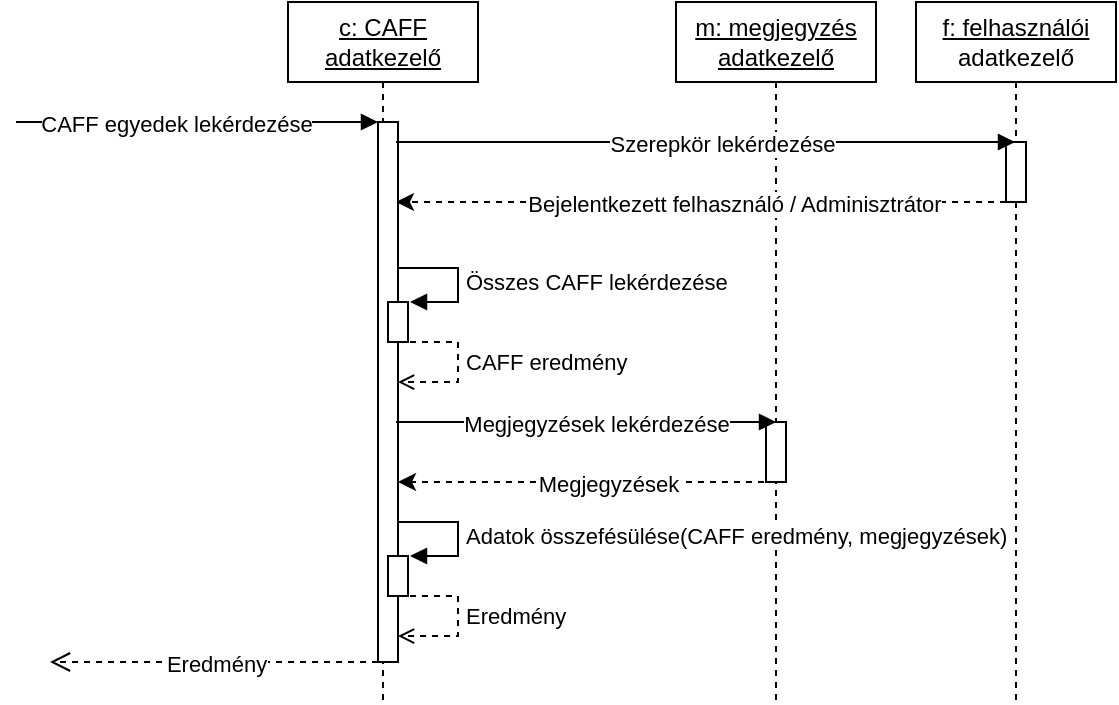 <mxfile version="15.5.5" type="github"><diagram name="Page-1" id="13e1069c-82ec-6db2-03f1-153e76fe0fe0"><mxGraphModel dx="813" dy="1304" grid="1" gridSize="10" guides="1" tooltips="1" connect="1" arrows="1" fold="1" page="1" pageScale="1" pageWidth="1100" pageHeight="850" background="none" math="0" shadow="0"><root><mxCell id="0"/><mxCell id="1" parent="0"/><mxCell id="wc8MHf9N2YYuKddE2Fxc-26" value="&lt;u&gt;m: megjegyzés&lt;br&gt;adatkezelő&lt;/u&gt;" style="shape=umlLifeline;perimeter=lifelinePerimeter;whiteSpace=wrap;html=1;container=1;collapsible=0;recursiveResize=0;outlineConnect=0;" parent="1" vertex="1"><mxGeometry x="430" y="-10" width="100" height="350" as="geometry"/></mxCell><mxCell id="v-LXQGswzC1OJa_wjFEn-2" value="" style="html=1;points=[];perimeter=orthogonalPerimeter;" vertex="1" parent="wc8MHf9N2YYuKddE2Fxc-26"><mxGeometry x="45" y="210" width="10" height="30" as="geometry"/></mxCell><mxCell id="v-LXQGswzC1OJa_wjFEn-1" value="&lt;u&gt;f: felhasználói&lt;br&gt;&lt;/u&gt;adatkezelő" style="shape=umlLifeline;perimeter=lifelinePerimeter;whiteSpace=wrap;html=1;container=1;collapsible=0;recursiveResize=0;outlineConnect=0;" vertex="1" parent="1"><mxGeometry x="550" y="-10" width="100" height="350" as="geometry"/></mxCell><mxCell id="wc8MHf9N2YYuKddE2Fxc-27" value="" style="html=1;points=[];perimeter=orthogonalPerimeter;" parent="v-LXQGswzC1OJa_wjFEn-1" vertex="1"><mxGeometry x="45" y="70" width="10" height="30" as="geometry"/></mxCell><mxCell id="v-LXQGswzC1OJa_wjFEn-6" style="edgeStyle=orthogonalEdgeStyle;rounded=0;orthogonalLoop=1;jettySize=auto;html=1;dashed=1;" edge="1" parent="1" source="wc8MHf9N2YYuKddE2Fxc-27"><mxGeometry relative="1" as="geometry"><mxPoint x="290" y="90" as="targetPoint"/><Array as="points"><mxPoint x="290" y="90"/></Array></mxGeometry></mxCell><mxCell id="v-LXQGswzC1OJa_wjFEn-10" value="Bejelentkezett felhasználó / Adminisztrátor" style="edgeLabel;html=1;align=center;verticalAlign=middle;resizable=0;points=[];" vertex="1" connectable="0" parent="v-LXQGswzC1OJa_wjFEn-6"><mxGeometry x="-0.104" y="1" relative="1" as="geometry"><mxPoint as="offset"/></mxGeometry></mxCell><mxCell id="wc8MHf9N2YYuKddE2Fxc-1" value="&lt;u&gt;c: CAFF&lt;br&gt;adatkezelő&lt;br&gt;&lt;/u&gt;" style="shape=umlLifeline;perimeter=lifelinePerimeter;whiteSpace=wrap;html=1;container=1;collapsible=0;recursiveResize=0;outlineConnect=0;" parent="1" vertex="1"><mxGeometry x="236" y="-10" width="95" height="350" as="geometry"/></mxCell><mxCell id="wc8MHf9N2YYuKddE2Fxc-4" value="" style="html=1;points=[];perimeter=orthogonalPerimeter;" parent="wc8MHf9N2YYuKddE2Fxc-1" vertex="1"><mxGeometry x="45" y="60" width="10" height="270" as="geometry"/></mxCell><mxCell id="wc8MHf9N2YYuKddE2Fxc-5" value="CAFF egyedek lekérdezése" style="html=1;verticalAlign=bottom;endArrow=block;entryX=0;entryY=0;rounded=0;" parent="wc8MHf9N2YYuKddE2Fxc-1" target="wc8MHf9N2YYuKddE2Fxc-4" edge="1"><mxGeometry x="-0.116" y="-10" relative="1" as="geometry"><mxPoint x="-136" y="60" as="sourcePoint"/><mxPoint as="offset"/></mxGeometry></mxCell><mxCell id="wc8MHf9N2YYuKddE2Fxc-35" value="CAFF eredmény" style="edgeStyle=orthogonalEdgeStyle;html=1;align=left;spacingLeft=2;endArrow=open;rounded=0;entryX=1;entryY=0.192;entryDx=0;entryDy=0;entryPerimeter=0;dashed=1;endFill=0;" parent="wc8MHf9N2YYuKddE2Fxc-1" edge="1"><mxGeometry relative="1" as="geometry"><mxPoint x="55" y="170" as="sourcePoint"/><Array as="points"><mxPoint x="85" y="170"/><mxPoint x="85" y="190"/></Array><mxPoint x="55" y="190.04" as="targetPoint"/></mxGeometry></mxCell><mxCell id="wc8MHf9N2YYuKddE2Fxc-33" value="Összes CAFF lekérdezése" style="edgeStyle=orthogonalEdgeStyle;html=1;align=left;spacingLeft=2;endArrow=block;rounded=0;" parent="wc8MHf9N2YYuKddE2Fxc-1" edge="1"><mxGeometry x="0.042" relative="1" as="geometry"><mxPoint x="55" y="133" as="sourcePoint"/><Array as="points"><mxPoint x="85" y="133"/><mxPoint x="85" y="150"/><mxPoint x="61" y="150"/></Array><mxPoint x="61" y="150" as="targetPoint"/><mxPoint as="offset"/></mxGeometry></mxCell><mxCell id="v-LXQGswzC1OJa_wjFEn-7" value="" style="html=1;points=[];perimeter=orthogonalPerimeter;" vertex="1" parent="wc8MHf9N2YYuKddE2Fxc-1"><mxGeometry x="50" y="277" width="10" height="20" as="geometry"/></mxCell><mxCell id="v-LXQGswzC1OJa_wjFEn-14" value="Adatok összefésülése(CAFF eredmény, megjegyzések)" style="edgeStyle=orthogonalEdgeStyle;html=1;align=left;spacingLeft=2;endArrow=block;rounded=0;" edge="1" parent="wc8MHf9N2YYuKddE2Fxc-1"><mxGeometry x="0.042" relative="1" as="geometry"><mxPoint x="55" y="260" as="sourcePoint"/><Array as="points"><mxPoint x="85" y="260"/><mxPoint x="85" y="277"/><mxPoint x="61" y="277"/></Array><mxPoint x="61" y="277" as="targetPoint"/><mxPoint as="offset"/></mxGeometry></mxCell><mxCell id="wc8MHf9N2YYuKddE2Fxc-6" value="Eredmény" style="html=1;verticalAlign=bottom;endArrow=open;dashed=1;endSize=8;rounded=0;" parent="wc8MHf9N2YYuKddE2Fxc-1" edge="1"><mxGeometry x="-0.012" y="10" relative="1" as="geometry"><mxPoint x="-119" y="330" as="targetPoint"/><mxPoint x="45" y="330.0" as="sourcePoint"/><Array as="points"><mxPoint x="-106" y="330"/></Array><mxPoint as="offset"/></mxGeometry></mxCell><mxCell id="v-LXQGswzC1OJa_wjFEn-15" value="" style="html=1;points=[];perimeter=orthogonalPerimeter;" vertex="1" parent="wc8MHf9N2YYuKddE2Fxc-1"><mxGeometry x="50" y="150" width="10" height="20" as="geometry"/></mxCell><mxCell id="v-LXQGswzC1OJa_wjFEn-16" value="Eredmény" style="edgeStyle=orthogonalEdgeStyle;html=1;align=left;spacingLeft=2;endArrow=open;rounded=0;entryX=1;entryY=0.192;entryDx=0;entryDy=0;entryPerimeter=0;dashed=1;endFill=0;" edge="1" parent="wc8MHf9N2YYuKddE2Fxc-1"><mxGeometry relative="1" as="geometry"><mxPoint x="55" y="297" as="sourcePoint"/><Array as="points"><mxPoint x="85" y="297"/><mxPoint x="85" y="317"/></Array><mxPoint x="55" y="317.04" as="targetPoint"/></mxGeometry></mxCell><mxCell id="v-LXQGswzC1OJa_wjFEn-12" style="edgeStyle=orthogonalEdgeStyle;rounded=0;orthogonalLoop=1;jettySize=auto;html=1;dashed=1;" edge="1" parent="wc8MHf9N2YYuKddE2Fxc-1"><mxGeometry relative="1" as="geometry"><mxPoint x="55" y="240" as="targetPoint"/><mxPoint x="244" y="240" as="sourcePoint"/><Array as="points"><mxPoint x="55" y="240"/></Array></mxGeometry></mxCell><mxCell id="v-LXQGswzC1OJa_wjFEn-13" value="Megjegyzések" style="edgeLabel;html=1;align=center;verticalAlign=middle;resizable=0;points=[];" vertex="1" connectable="0" parent="v-LXQGswzC1OJa_wjFEn-12"><mxGeometry x="-0.104" y="1" relative="1" as="geometry"><mxPoint as="offset"/></mxGeometry></mxCell><mxCell id="v-LXQGswzC1OJa_wjFEn-9" value="Szerepkör lekérdezése" style="html=1;verticalAlign=bottom;endArrow=block;rounded=0;" edge="1" parent="1" target="v-LXQGswzC1OJa_wjFEn-1"><mxGeometry x="0.054" y="-10" relative="1" as="geometry"><mxPoint x="290" y="60" as="sourcePoint"/><mxPoint as="offset"/><mxPoint x="455" y="60.0" as="targetPoint"/></mxGeometry></mxCell><mxCell id="v-LXQGswzC1OJa_wjFEn-11" value="Megjegyzések lekérdezése" style="html=1;verticalAlign=bottom;endArrow=block;rounded=0;entryX=0.5;entryY=0;entryDx=0;entryDy=0;entryPerimeter=0;" edge="1" parent="1" target="v-LXQGswzC1OJa_wjFEn-2"><mxGeometry x="0.054" y="-10" relative="1" as="geometry"><mxPoint x="290" y="200" as="sourcePoint"/><mxPoint as="offset"/><mxPoint x="510" y="200" as="targetPoint"/></mxGeometry></mxCell></root></mxGraphModel></diagram></mxfile>